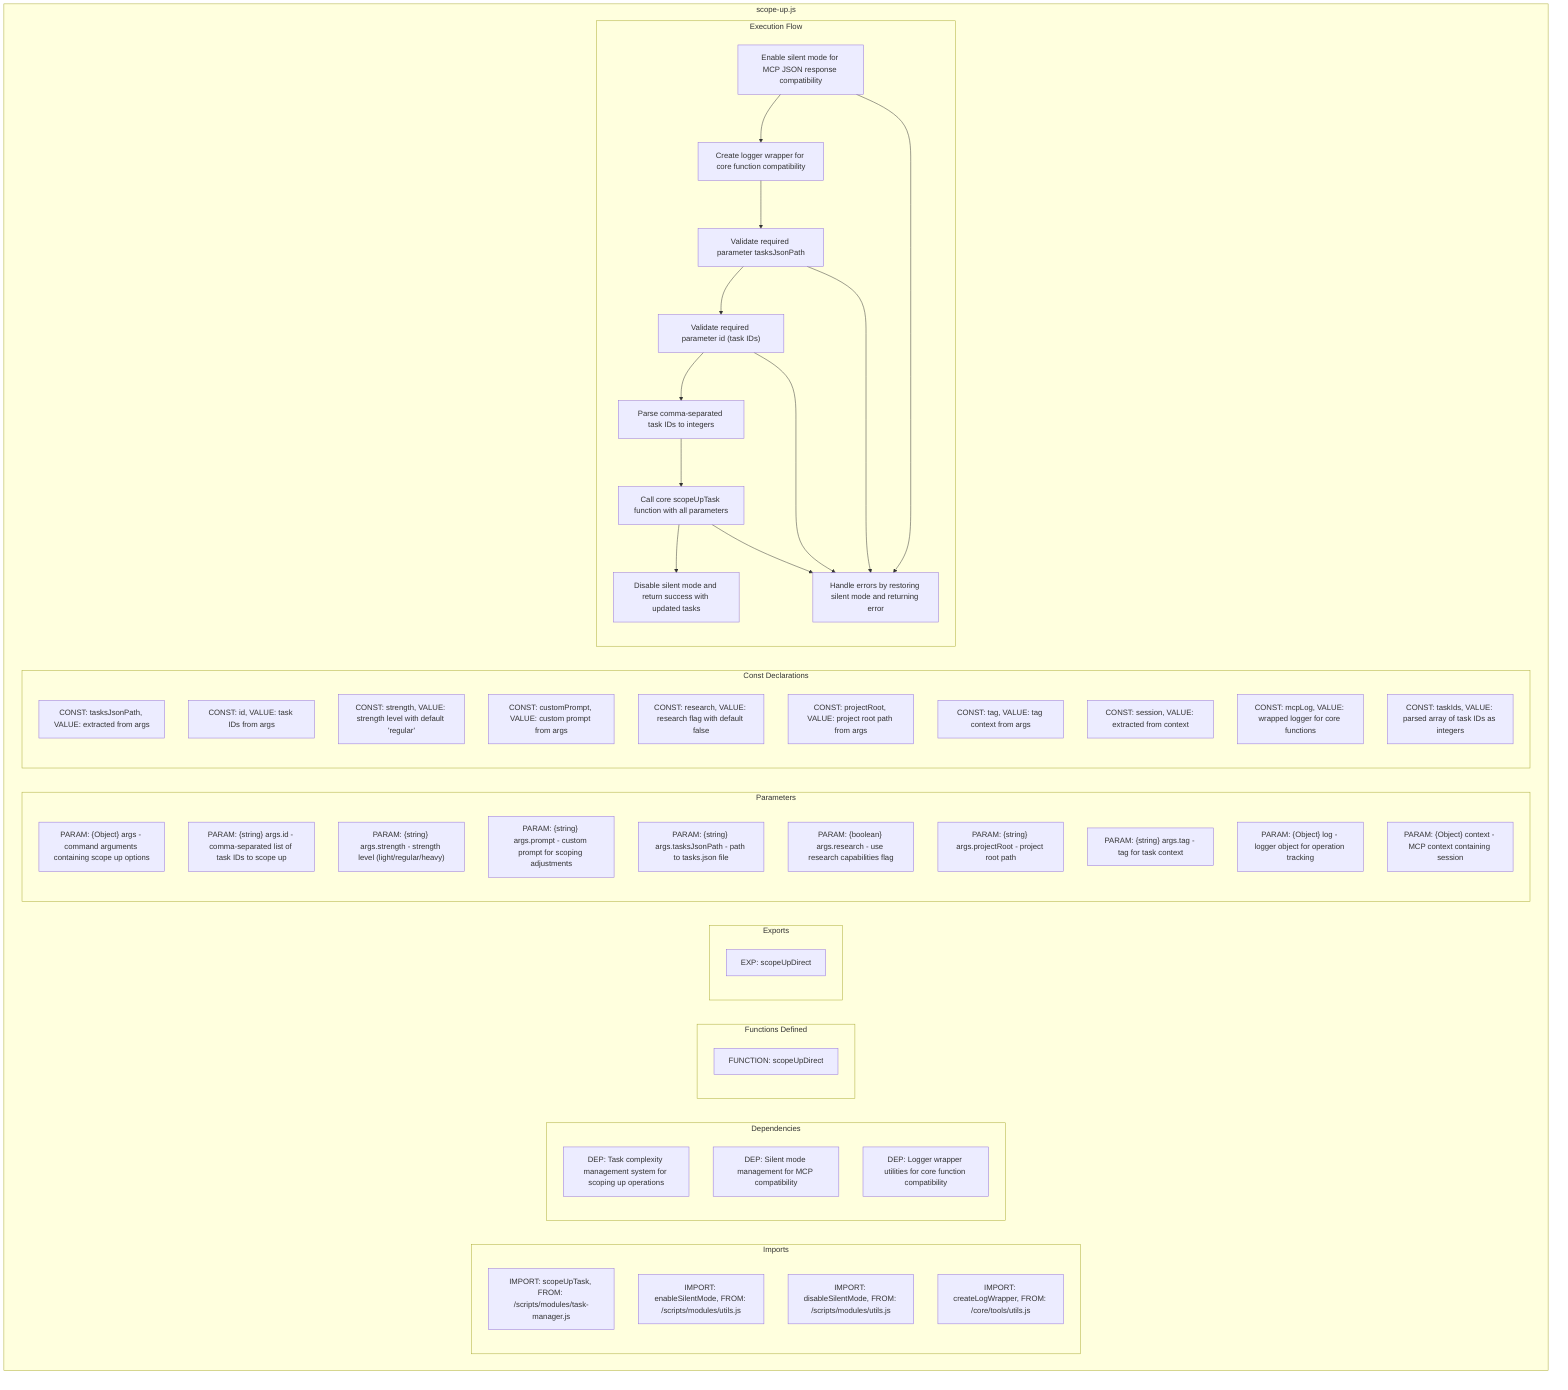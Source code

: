 flowchart TB
    subgraph Imports["Imports"]
        I1["IMPORT: scopeUpTask, FROM: /scripts/modules/task-manager.js"]
        I2["IMPORT: enableSilentMode, FROM: /scripts/modules/utils.js"]
        I3["IMPORT: disableSilentMode, FROM: /scripts/modules/utils.js"]
        I4["IMPORT: createLogWrapper, FROM: /core/tools/utils.js"]
    end
    
    subgraph Dependencies["Dependencies"]
        D1["DEP: Task complexity management system for scoping up operations"]
        D2["DEP: Silent mode management for MCP compatibility"]
        D3["DEP: Logger wrapper utilities for core function compatibility"]
    end
    
    subgraph FunctionsDefined["Functions Defined"]
        FU1["FUNCTION: scopeUpDirect"]
    end
    
    subgraph Exports["Exports"]
        E1["EXP: scopeUpDirect"]
    end
    
    subgraph Parameters["Parameters"]
        P1["PARAM: {Object} args - command arguments containing scope up options"]
        P2["PARAM: {string} args.id - comma-separated list of task IDs to scope up"]
        P3["PARAM: {string} args.strength - strength level (light/regular/heavy)"]
        P4["PARAM: {string} args.prompt - custom prompt for scoping adjustments"]
        P5["PARAM: {string} args.tasksJsonPath - path to tasks.json file"]
        P6["PARAM: {boolean} args.research - use research capabilities flag"]
        P7["PARAM: {string} args.projectRoot - project root path"]
        P8["PARAM: {string} args.tag - tag for task context"]
        P9["PARAM: {Object} log - logger object for operation tracking"]
        P10["PARAM: {Object} context - MCP context containing session"]
    end
    
    subgraph Constants["Const Declarations"]
        C1["CONST: tasksJsonPath, VALUE: extracted from args"]
        C2["CONST: id, VALUE: task IDs from args"]
        C3["CONST: strength, VALUE: strength level with default 'regular'"]
        C4["CONST: customPrompt, VALUE: custom prompt from args"]
        C5["CONST: research, VALUE: research flag with default false"]
        C6["CONST: projectRoot, VALUE: project root path from args"]
        C7["CONST: tag, VALUE: tag context from args"]
        C8["CONST: session, VALUE: extracted from context"]
        C9["CONST: mcpLog, VALUE: wrapped logger for core functions"]
        C10["CONST: taskIds, VALUE: parsed array of task IDs as integers"]
    end
    
    subgraph ExecutionFlow["Execution Flow"]
        FL1["Enable silent mode for MCP JSON response compatibility"]
        FL2["Create logger wrapper for core function compatibility"]
        FL3["Validate required parameter tasksJsonPath"]
        FL4["Validate required parameter id (task IDs)"]
        FL5["Parse comma-separated task IDs to integers"]
        FL6["Call core scopeUpTask function with all parameters"]
        FL7["Disable silent mode and return success with updated tasks"]
        FL8["Handle errors by restoring silent mode and returning error"]
    end
    
    subgraph FileName["scope-up.js"]
        Imports
        Dependencies
        FunctionsDefined
        Exports
        Parameters
        Constants
        ExecutionFlow
    end
    
    FL1 --> FL2
    FL2 --> FL3
    FL3 --> FL4
    FL4 --> FL5
    FL5 --> FL6
    FL6 --> FL7
    FL1 --> FL8
    FL3 --> FL8
    FL4 --> FL8
    FL6 --> FL8